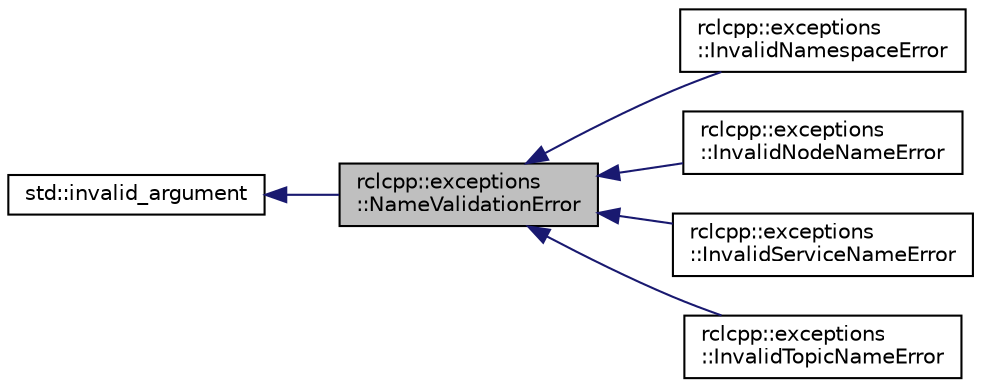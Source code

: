 digraph "rclcpp::exceptions::NameValidationError"
{
  edge [fontname="Helvetica",fontsize="10",labelfontname="Helvetica",labelfontsize="10"];
  node [fontname="Helvetica",fontsize="10",shape=record];
  rankdir="LR";
  Node0 [label="rclcpp::exceptions\l::NameValidationError",height=0.2,width=0.4,color="black", fillcolor="grey75", style="filled", fontcolor="black"];
  Node1 -> Node0 [dir="back",color="midnightblue",fontsize="10",style="solid",fontname="Helvetica"];
  Node1 [label="std::invalid_argument",height=0.2,width=0.4,color="black", fillcolor="white", style="filled",URL="/home/developer/workspaces/docs_crystal/doxygen_tag_files/cppreference-doxygen-web.tag.xml$cpp/error/invalid_argument.html"];
  Node0 -> Node2 [dir="back",color="midnightblue",fontsize="10",style="solid",fontname="Helvetica"];
  Node2 [label="rclcpp::exceptions\l::InvalidNamespaceError",height=0.2,width=0.4,color="black", fillcolor="white", style="filled",URL="$classrclcpp_1_1exceptions_1_1InvalidNamespaceError.html",tooltip="Thrown when a node namespace is invalid. "];
  Node0 -> Node3 [dir="back",color="midnightblue",fontsize="10",style="solid",fontname="Helvetica"];
  Node3 [label="rclcpp::exceptions\l::InvalidNodeNameError",height=0.2,width=0.4,color="black", fillcolor="white", style="filled",URL="$classrclcpp_1_1exceptions_1_1InvalidNodeNameError.html",tooltip="Thrown when a node name is invalid. "];
  Node0 -> Node4 [dir="back",color="midnightblue",fontsize="10",style="solid",fontname="Helvetica"];
  Node4 [label="rclcpp::exceptions\l::InvalidServiceNameError",height=0.2,width=0.4,color="black", fillcolor="white", style="filled",URL="$classrclcpp_1_1exceptions_1_1InvalidServiceNameError.html",tooltip="Thrown when a service name is invalid. "];
  Node0 -> Node5 [dir="back",color="midnightblue",fontsize="10",style="solid",fontname="Helvetica"];
  Node5 [label="rclcpp::exceptions\l::InvalidTopicNameError",height=0.2,width=0.4,color="black", fillcolor="white", style="filled",URL="$classrclcpp_1_1exceptions_1_1InvalidTopicNameError.html",tooltip="Thrown when a topic name is invalid. "];
}
